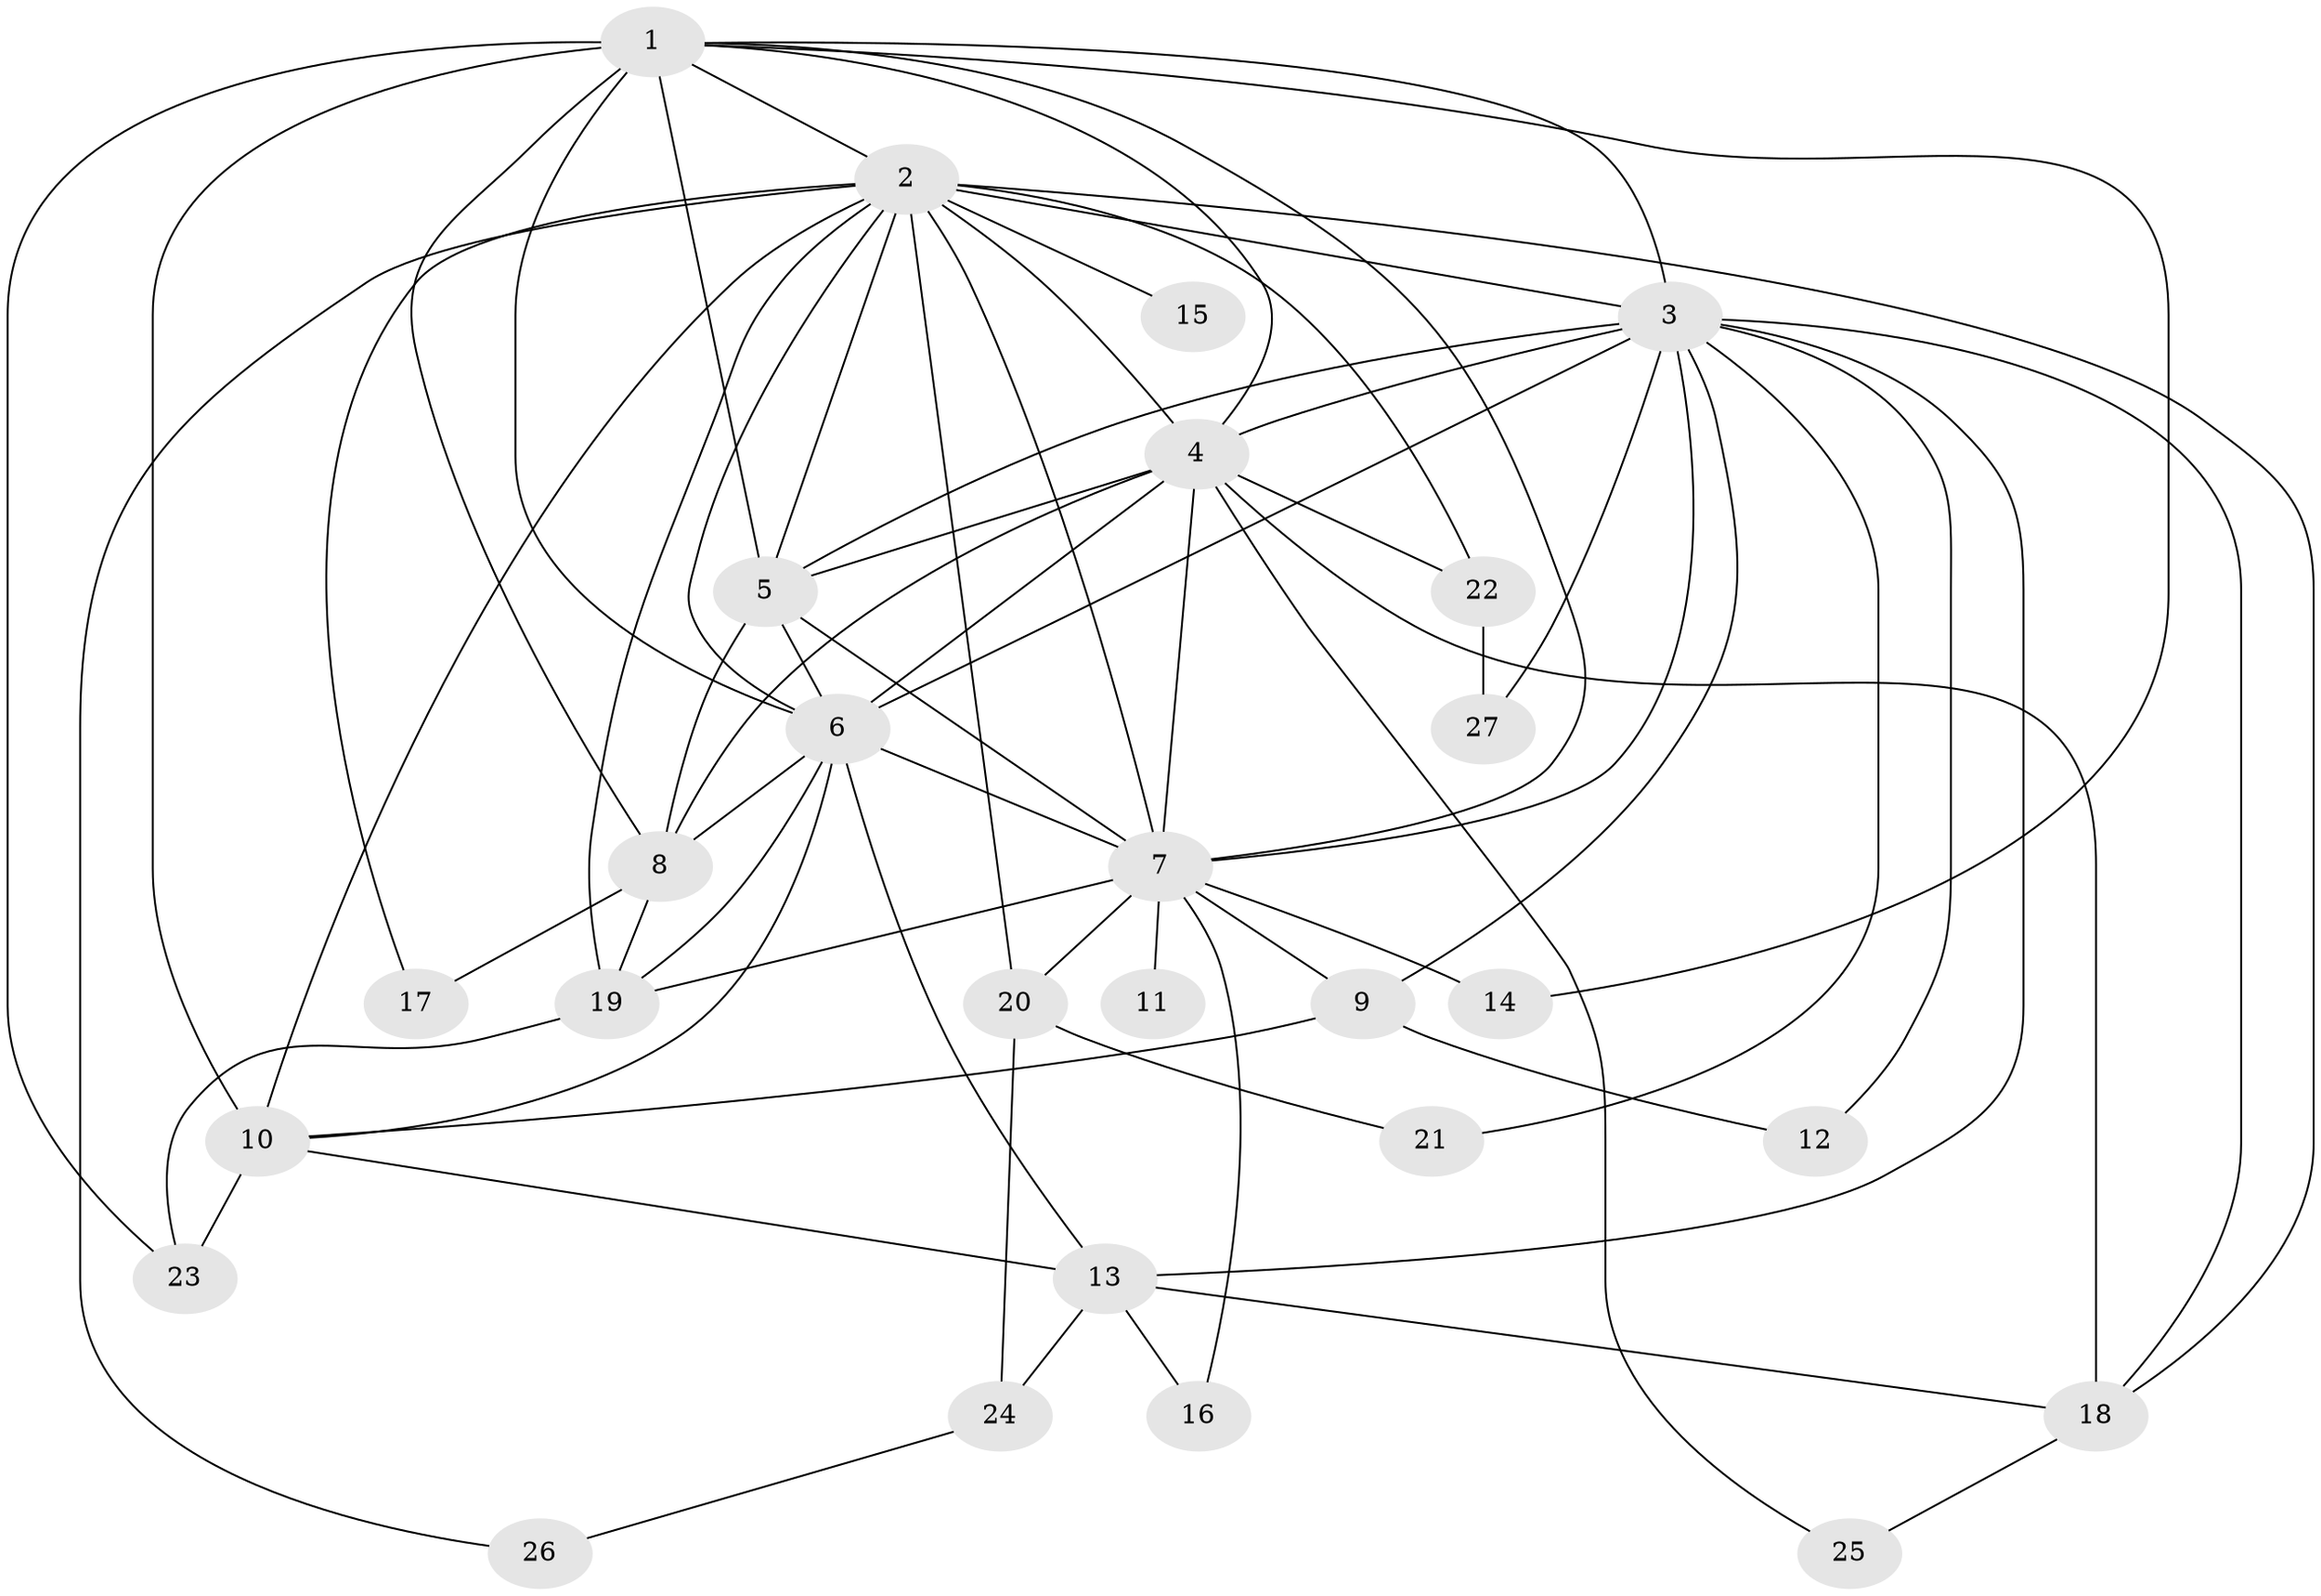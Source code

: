 // original degree distribution, {19: 0.018518518518518517, 23: 0.018518518518518517, 15: 0.037037037037037035, 14: 0.05555555555555555, 10: 0.018518518518518517, 18: 0.018518518518518517, 13: 0.018518518518518517, 2: 0.5925925925925926, 3: 0.1111111111111111, 4: 0.05555555555555555, 5: 0.037037037037037035, 7: 0.018518518518518517}
// Generated by graph-tools (version 1.1) at 2025/34/03/09/25 02:34:43]
// undirected, 27 vertices, 69 edges
graph export_dot {
graph [start="1"]
  node [color=gray90,style=filled];
  1;
  2;
  3;
  4;
  5;
  6;
  7;
  8;
  9;
  10;
  11;
  12;
  13;
  14;
  15;
  16;
  17;
  18;
  19;
  20;
  21;
  22;
  23;
  24;
  25;
  26;
  27;
  1 -- 2 [weight=2.0];
  1 -- 3 [weight=3.0];
  1 -- 4 [weight=4.0];
  1 -- 5 [weight=4.0];
  1 -- 6 [weight=2.0];
  1 -- 7 [weight=3.0];
  1 -- 8 [weight=2.0];
  1 -- 10 [weight=6.0];
  1 -- 14 [weight=1.0];
  1 -- 23 [weight=1.0];
  2 -- 3 [weight=3.0];
  2 -- 4 [weight=3.0];
  2 -- 5 [weight=2.0];
  2 -- 6 [weight=1.0];
  2 -- 7 [weight=1.0];
  2 -- 10 [weight=2.0];
  2 -- 15 [weight=1.0];
  2 -- 17 [weight=1.0];
  2 -- 18 [weight=1.0];
  2 -- 19 [weight=2.0];
  2 -- 20 [weight=1.0];
  2 -- 22 [weight=1.0];
  2 -- 26 [weight=1.0];
  3 -- 4 [weight=5.0];
  3 -- 5 [weight=2.0];
  3 -- 6 [weight=1.0];
  3 -- 7 [weight=1.0];
  3 -- 9 [weight=1.0];
  3 -- 12 [weight=1.0];
  3 -- 13 [weight=1.0];
  3 -- 18 [weight=1.0];
  3 -- 21 [weight=1.0];
  3 -- 27 [weight=1.0];
  4 -- 5 [weight=4.0];
  4 -- 6 [weight=2.0];
  4 -- 7 [weight=2.0];
  4 -- 8 [weight=1.0];
  4 -- 18 [weight=1.0];
  4 -- 22 [weight=1.0];
  4 -- 25 [weight=1.0];
  5 -- 6 [weight=2.0];
  5 -- 7 [weight=2.0];
  5 -- 8 [weight=5.0];
  6 -- 7 [weight=2.0];
  6 -- 8 [weight=1.0];
  6 -- 10 [weight=1.0];
  6 -- 13 [weight=1.0];
  6 -- 19 [weight=1.0];
  7 -- 9 [weight=1.0];
  7 -- 11 [weight=1.0];
  7 -- 14 [weight=1.0];
  7 -- 16 [weight=1.0];
  7 -- 19 [weight=1.0];
  7 -- 20 [weight=1.0];
  8 -- 17 [weight=1.0];
  8 -- 19 [weight=1.0];
  9 -- 10 [weight=1.0];
  9 -- 12 [weight=1.0];
  10 -- 13 [weight=2.0];
  10 -- 23 [weight=1.0];
  13 -- 16 [weight=1.0];
  13 -- 18 [weight=1.0];
  13 -- 24 [weight=1.0];
  18 -- 25 [weight=1.0];
  19 -- 23 [weight=1.0];
  20 -- 21 [weight=1.0];
  20 -- 24 [weight=1.0];
  22 -- 27 [weight=1.0];
  24 -- 26 [weight=1.0];
}
